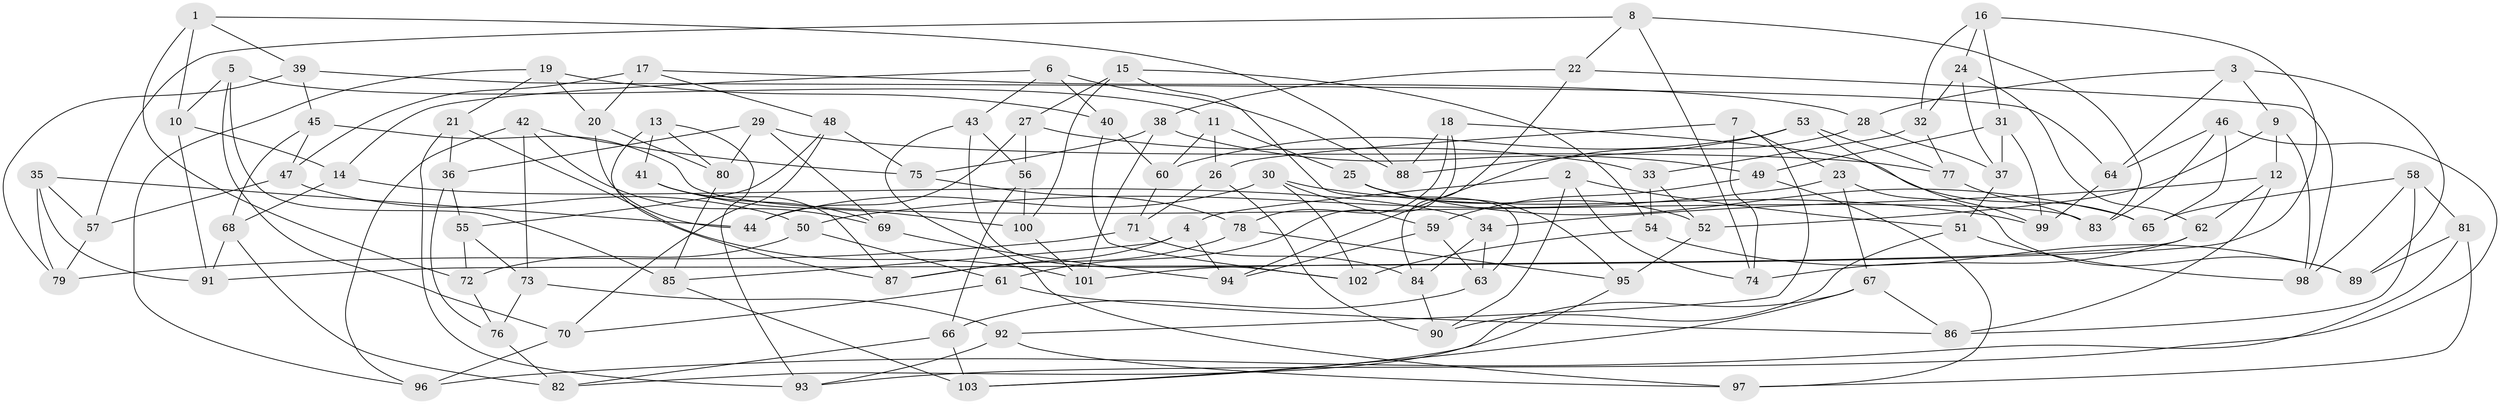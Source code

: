 // coarse degree distribution, {6: 0.5333333333333333, 5: 0.18333333333333332, 4: 0.26666666666666666, 3: 0.016666666666666666}
// Generated by graph-tools (version 1.1) at 2025/42/03/06/25 10:42:18]
// undirected, 103 vertices, 206 edges
graph export_dot {
graph [start="1"]
  node [color=gray90,style=filled];
  1;
  2;
  3;
  4;
  5;
  6;
  7;
  8;
  9;
  10;
  11;
  12;
  13;
  14;
  15;
  16;
  17;
  18;
  19;
  20;
  21;
  22;
  23;
  24;
  25;
  26;
  27;
  28;
  29;
  30;
  31;
  32;
  33;
  34;
  35;
  36;
  37;
  38;
  39;
  40;
  41;
  42;
  43;
  44;
  45;
  46;
  47;
  48;
  49;
  50;
  51;
  52;
  53;
  54;
  55;
  56;
  57;
  58;
  59;
  60;
  61;
  62;
  63;
  64;
  65;
  66;
  67;
  68;
  69;
  70;
  71;
  72;
  73;
  74;
  75;
  76;
  77;
  78;
  79;
  80;
  81;
  82;
  83;
  84;
  85;
  86;
  87;
  88;
  89;
  90;
  91;
  92;
  93;
  94;
  95;
  96;
  97;
  98;
  99;
  100;
  101;
  102;
  103;
  1 -- 10;
  1 -- 88;
  1 -- 39;
  1 -- 72;
  2 -- 90;
  2 -- 4;
  2 -- 51;
  2 -- 74;
  3 -- 28;
  3 -- 9;
  3 -- 89;
  3 -- 64;
  4 -- 87;
  4 -- 94;
  4 -- 85;
  5 -- 11;
  5 -- 70;
  5 -- 10;
  5 -- 85;
  6 -- 14;
  6 -- 43;
  6 -- 40;
  6 -- 88;
  7 -- 26;
  7 -- 92;
  7 -- 74;
  7 -- 23;
  8 -- 57;
  8 -- 83;
  8 -- 22;
  8 -- 74;
  9 -- 52;
  9 -- 12;
  9 -- 98;
  10 -- 91;
  10 -- 14;
  11 -- 26;
  11 -- 60;
  11 -- 25;
  12 -- 34;
  12 -- 62;
  12 -- 86;
  13 -- 80;
  13 -- 41;
  13 -- 87;
  13 -- 93;
  14 -- 68;
  14 -- 34;
  15 -- 54;
  15 -- 100;
  15 -- 63;
  15 -- 27;
  16 -- 32;
  16 -- 24;
  16 -- 31;
  16 -- 91;
  17 -- 20;
  17 -- 47;
  17 -- 28;
  17 -- 48;
  18 -- 78;
  18 -- 88;
  18 -- 65;
  18 -- 61;
  19 -- 40;
  19 -- 20;
  19 -- 21;
  19 -- 96;
  20 -- 44;
  20 -- 80;
  21 -- 36;
  21 -- 101;
  21 -- 93;
  22 -- 84;
  22 -- 38;
  22 -- 98;
  23 -- 50;
  23 -- 67;
  23 -- 89;
  24 -- 37;
  24 -- 62;
  24 -- 32;
  25 -- 95;
  25 -- 52;
  25 -- 65;
  26 -- 71;
  26 -- 90;
  27 -- 56;
  27 -- 44;
  27 -- 33;
  28 -- 37;
  28 -- 94;
  29 -- 77;
  29 -- 80;
  29 -- 69;
  29 -- 36;
  30 -- 44;
  30 -- 102;
  30 -- 99;
  30 -- 59;
  31 -- 99;
  31 -- 37;
  31 -- 49;
  32 -- 77;
  32 -- 33;
  33 -- 54;
  33 -- 52;
  34 -- 84;
  34 -- 63;
  35 -- 57;
  35 -- 91;
  35 -- 44;
  35 -- 79;
  36 -- 55;
  36 -- 76;
  37 -- 51;
  38 -- 75;
  38 -- 101;
  38 -- 49;
  39 -- 45;
  39 -- 79;
  39 -- 64;
  40 -- 102;
  40 -- 60;
  41 -- 100;
  41 -- 69;
  41 -- 87;
  42 -- 75;
  42 -- 96;
  42 -- 73;
  42 -- 69;
  43 -- 56;
  43 -- 102;
  43 -- 97;
  45 -- 83;
  45 -- 47;
  45 -- 68;
  46 -- 65;
  46 -- 64;
  46 -- 93;
  46 -- 83;
  47 -- 57;
  47 -- 50;
  48 -- 70;
  48 -- 75;
  48 -- 55;
  49 -- 59;
  49 -- 97;
  50 -- 72;
  50 -- 61;
  51 -- 90;
  51 -- 98;
  52 -- 95;
  53 -- 88;
  53 -- 77;
  53 -- 60;
  53 -- 99;
  54 -- 102;
  54 -- 89;
  55 -- 73;
  55 -- 72;
  56 -- 66;
  56 -- 100;
  57 -- 79;
  58 -- 65;
  58 -- 98;
  58 -- 86;
  58 -- 81;
  59 -- 94;
  59 -- 63;
  60 -- 71;
  61 -- 70;
  61 -- 86;
  62 -- 74;
  62 -- 101;
  63 -- 66;
  64 -- 99;
  66 -- 103;
  66 -- 82;
  67 -- 103;
  67 -- 86;
  67 -- 82;
  68 -- 91;
  68 -- 82;
  69 -- 94;
  70 -- 96;
  71 -- 79;
  71 -- 84;
  72 -- 76;
  73 -- 92;
  73 -- 76;
  75 -- 78;
  76 -- 82;
  77 -- 83;
  78 -- 87;
  78 -- 95;
  80 -- 85;
  81 -- 89;
  81 -- 96;
  81 -- 97;
  84 -- 90;
  85 -- 103;
  92 -- 93;
  92 -- 97;
  95 -- 103;
  100 -- 101;
}
